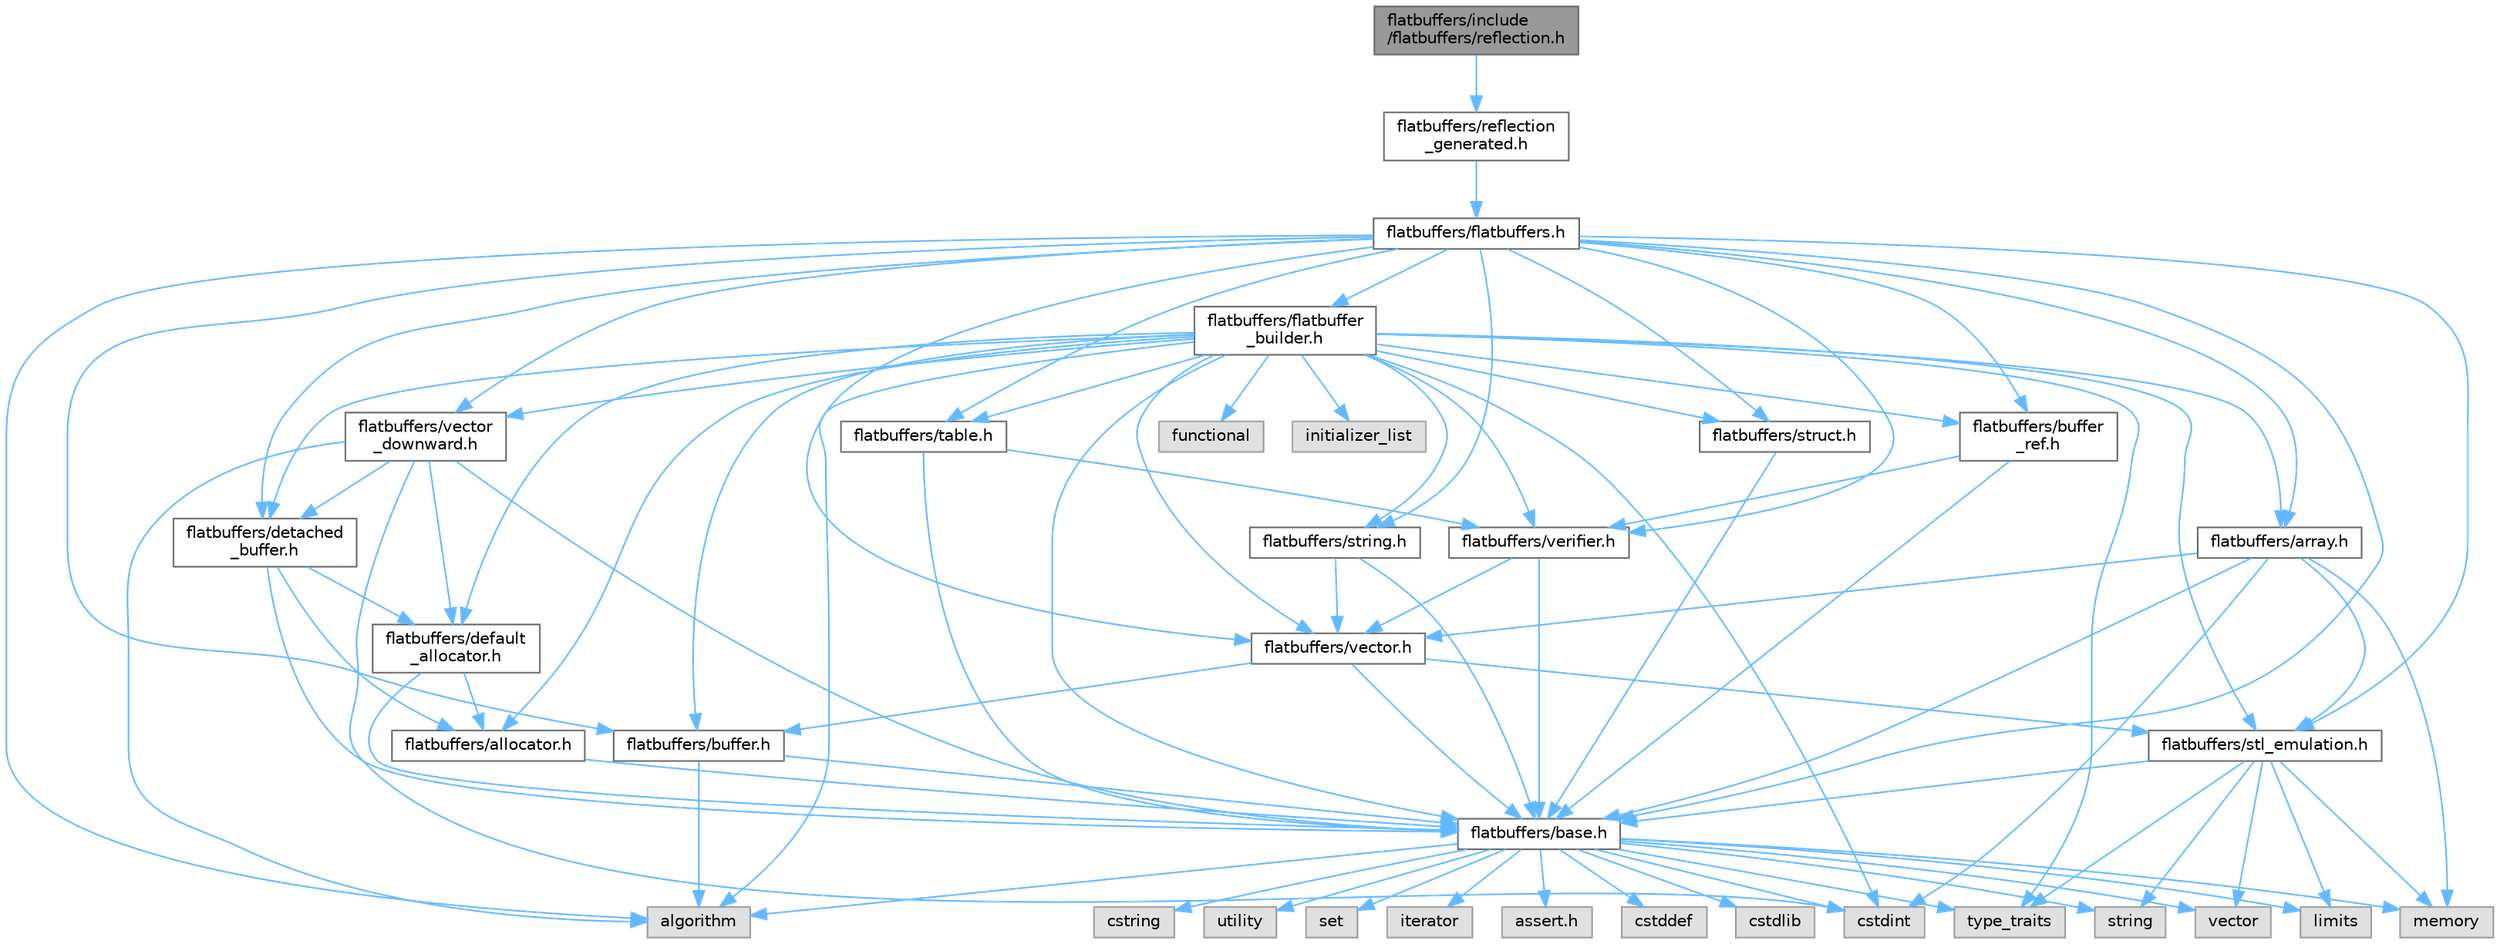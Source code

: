 digraph "flatbuffers/include/flatbuffers/reflection.h"
{
 // LATEX_PDF_SIZE
  bgcolor="transparent";
  edge [fontname=Helvetica,fontsize=10,labelfontname=Helvetica,labelfontsize=10];
  node [fontname=Helvetica,fontsize=10,shape=box,height=0.2,width=0.4];
  Node1 [id="Node000001",label="flatbuffers/include\l/flatbuffers/reflection.h",height=0.2,width=0.4,color="gray40", fillcolor="grey60", style="filled", fontcolor="black",tooltip=" "];
  Node1 -> Node2 [id="edge86_Node000001_Node000002",color="steelblue1",style="solid",tooltip=" "];
  Node2 [id="Node000002",label="flatbuffers/reflection\l_generated.h",height=0.2,width=0.4,color="grey40", fillcolor="white", style="filled",URL="$reflection__generated_8h.html",tooltip=" "];
  Node2 -> Node3 [id="edge87_Node000002_Node000003",color="steelblue1",style="solid",tooltip=" "];
  Node3 [id="Node000003",label="flatbuffers/flatbuffers.h",height=0.2,width=0.4,color="grey40", fillcolor="white", style="filled",URL="$flatbuffers_8h.html",tooltip=" "];
  Node3 -> Node4 [id="edge88_Node000003_Node000004",color="steelblue1",style="solid",tooltip=" "];
  Node4 [id="Node000004",label="algorithm",height=0.2,width=0.4,color="grey60", fillcolor="#E0E0E0", style="filled",tooltip=" "];
  Node3 -> Node5 [id="edge89_Node000003_Node000005",color="steelblue1",style="solid",tooltip=" "];
  Node5 [id="Node000005",label="flatbuffers/array.h",height=0.2,width=0.4,color="grey40", fillcolor="white", style="filled",URL="$array_8h.html",tooltip=" "];
  Node5 -> Node6 [id="edge90_Node000005_Node000006",color="steelblue1",style="solid",tooltip=" "];
  Node6 [id="Node000006",label="cstdint",height=0.2,width=0.4,color="grey60", fillcolor="#E0E0E0", style="filled",tooltip=" "];
  Node5 -> Node7 [id="edge91_Node000005_Node000007",color="steelblue1",style="solid",tooltip=" "];
  Node7 [id="Node000007",label="memory",height=0.2,width=0.4,color="grey60", fillcolor="#E0E0E0", style="filled",tooltip=" "];
  Node5 -> Node8 [id="edge92_Node000005_Node000008",color="steelblue1",style="solid",tooltip=" "];
  Node8 [id="Node000008",label="flatbuffers/base.h",height=0.2,width=0.4,color="grey40", fillcolor="white", style="filled",URL="$base_8h.html",tooltip=" "];
  Node8 -> Node9 [id="edge93_Node000008_Node000009",color="steelblue1",style="solid",tooltip=" "];
  Node9 [id="Node000009",label="assert.h",height=0.2,width=0.4,color="grey60", fillcolor="#E0E0E0", style="filled",tooltip=" "];
  Node8 -> Node6 [id="edge94_Node000008_Node000006",color="steelblue1",style="solid",tooltip=" "];
  Node8 -> Node10 [id="edge95_Node000008_Node000010",color="steelblue1",style="solid",tooltip=" "];
  Node10 [id="Node000010",label="cstddef",height=0.2,width=0.4,color="grey60", fillcolor="#E0E0E0", style="filled",tooltip=" "];
  Node8 -> Node11 [id="edge96_Node000008_Node000011",color="steelblue1",style="solid",tooltip=" "];
  Node11 [id="Node000011",label="cstdlib",height=0.2,width=0.4,color="grey60", fillcolor="#E0E0E0", style="filled",tooltip=" "];
  Node8 -> Node12 [id="edge97_Node000008_Node000012",color="steelblue1",style="solid",tooltip=" "];
  Node12 [id="Node000012",label="cstring",height=0.2,width=0.4,color="grey60", fillcolor="#E0E0E0", style="filled",tooltip=" "];
  Node8 -> Node13 [id="edge98_Node000008_Node000013",color="steelblue1",style="solid",tooltip=" "];
  Node13 [id="Node000013",label="utility",height=0.2,width=0.4,color="grey60", fillcolor="#E0E0E0", style="filled",tooltip=" "];
  Node8 -> Node14 [id="edge99_Node000008_Node000014",color="steelblue1",style="solid",tooltip=" "];
  Node14 [id="Node000014",label="string",height=0.2,width=0.4,color="grey60", fillcolor="#E0E0E0", style="filled",tooltip=" "];
  Node8 -> Node15 [id="edge100_Node000008_Node000015",color="steelblue1",style="solid",tooltip=" "];
  Node15 [id="Node000015",label="type_traits",height=0.2,width=0.4,color="grey60", fillcolor="#E0E0E0", style="filled",tooltip=" "];
  Node8 -> Node16 [id="edge101_Node000008_Node000016",color="steelblue1",style="solid",tooltip=" "];
  Node16 [id="Node000016",label="vector",height=0.2,width=0.4,color="grey60", fillcolor="#E0E0E0", style="filled",tooltip=" "];
  Node8 -> Node17 [id="edge102_Node000008_Node000017",color="steelblue1",style="solid",tooltip=" "];
  Node17 [id="Node000017",label="set",height=0.2,width=0.4,color="grey60", fillcolor="#E0E0E0", style="filled",tooltip=" "];
  Node8 -> Node4 [id="edge103_Node000008_Node000004",color="steelblue1",style="solid",tooltip=" "];
  Node8 -> Node18 [id="edge104_Node000008_Node000018",color="steelblue1",style="solid",tooltip=" "];
  Node18 [id="Node000018",label="limits",height=0.2,width=0.4,color="grey60", fillcolor="#E0E0E0", style="filled",tooltip=" "];
  Node8 -> Node19 [id="edge105_Node000008_Node000019",color="steelblue1",style="solid",tooltip=" "];
  Node19 [id="Node000019",label="iterator",height=0.2,width=0.4,color="grey60", fillcolor="#E0E0E0", style="filled",tooltip=" "];
  Node8 -> Node7 [id="edge106_Node000008_Node000007",color="steelblue1",style="solid",tooltip=" "];
  Node5 -> Node20 [id="edge107_Node000005_Node000020",color="steelblue1",style="solid",tooltip=" "];
  Node20 [id="Node000020",label="flatbuffers/stl_emulation.h",height=0.2,width=0.4,color="grey40", fillcolor="white", style="filled",URL="$stl__emulation_8h.html",tooltip=" "];
  Node20 -> Node8 [id="edge108_Node000020_Node000008",color="steelblue1",style="solid",tooltip=" "];
  Node20 -> Node14 [id="edge109_Node000020_Node000014",color="steelblue1",style="solid",tooltip=" "];
  Node20 -> Node15 [id="edge110_Node000020_Node000015",color="steelblue1",style="solid",tooltip=" "];
  Node20 -> Node16 [id="edge111_Node000020_Node000016",color="steelblue1",style="solid",tooltip=" "];
  Node20 -> Node7 [id="edge112_Node000020_Node000007",color="steelblue1",style="solid",tooltip=" "];
  Node20 -> Node18 [id="edge113_Node000020_Node000018",color="steelblue1",style="solid",tooltip=" "];
  Node5 -> Node21 [id="edge114_Node000005_Node000021",color="steelblue1",style="solid",tooltip=" "];
  Node21 [id="Node000021",label="flatbuffers/vector.h",height=0.2,width=0.4,color="grey40", fillcolor="white", style="filled",URL="$vector_8h.html",tooltip=" "];
  Node21 -> Node8 [id="edge115_Node000021_Node000008",color="steelblue1",style="solid",tooltip=" "];
  Node21 -> Node22 [id="edge116_Node000021_Node000022",color="steelblue1",style="solid",tooltip=" "];
  Node22 [id="Node000022",label="flatbuffers/buffer.h",height=0.2,width=0.4,color="grey40", fillcolor="white", style="filled",URL="$buffer_8h.html",tooltip=" "];
  Node22 -> Node4 [id="edge117_Node000022_Node000004",color="steelblue1",style="solid",tooltip=" "];
  Node22 -> Node8 [id="edge118_Node000022_Node000008",color="steelblue1",style="solid",tooltip=" "];
  Node21 -> Node20 [id="edge119_Node000021_Node000020",color="steelblue1",style="solid",tooltip=" "];
  Node3 -> Node8 [id="edge120_Node000003_Node000008",color="steelblue1",style="solid",tooltip=" "];
  Node3 -> Node22 [id="edge121_Node000003_Node000022",color="steelblue1",style="solid",tooltip=" "];
  Node3 -> Node23 [id="edge122_Node000003_Node000023",color="steelblue1",style="solid",tooltip=" "];
  Node23 [id="Node000023",label="flatbuffers/buffer\l_ref.h",height=0.2,width=0.4,color="grey40", fillcolor="white", style="filled",URL="$buffer__ref_8h.html",tooltip=" "];
  Node23 -> Node8 [id="edge123_Node000023_Node000008",color="steelblue1",style="solid",tooltip=" "];
  Node23 -> Node24 [id="edge124_Node000023_Node000024",color="steelblue1",style="solid",tooltip=" "];
  Node24 [id="Node000024",label="flatbuffers/verifier.h",height=0.2,width=0.4,color="grey40", fillcolor="white", style="filled",URL="$verifier_8h.html",tooltip=" "];
  Node24 -> Node8 [id="edge125_Node000024_Node000008",color="steelblue1",style="solid",tooltip=" "];
  Node24 -> Node21 [id="edge126_Node000024_Node000021",color="steelblue1",style="solid",tooltip=" "];
  Node3 -> Node25 [id="edge127_Node000003_Node000025",color="steelblue1",style="solid",tooltip=" "];
  Node25 [id="Node000025",label="flatbuffers/detached\l_buffer.h",height=0.2,width=0.4,color="grey40", fillcolor="white", style="filled",URL="$detached__buffer_8h.html",tooltip=" "];
  Node25 -> Node26 [id="edge128_Node000025_Node000026",color="steelblue1",style="solid",tooltip=" "];
  Node26 [id="Node000026",label="flatbuffers/allocator.h",height=0.2,width=0.4,color="grey40", fillcolor="white", style="filled",URL="$allocator_8h.html",tooltip=" "];
  Node26 -> Node8 [id="edge129_Node000026_Node000008",color="steelblue1",style="solid",tooltip=" "];
  Node25 -> Node8 [id="edge130_Node000025_Node000008",color="steelblue1",style="solid",tooltip=" "];
  Node25 -> Node27 [id="edge131_Node000025_Node000027",color="steelblue1",style="solid",tooltip=" "];
  Node27 [id="Node000027",label="flatbuffers/default\l_allocator.h",height=0.2,width=0.4,color="grey40", fillcolor="white", style="filled",URL="$default__allocator_8h.html",tooltip=" "];
  Node27 -> Node26 [id="edge132_Node000027_Node000026",color="steelblue1",style="solid",tooltip=" "];
  Node27 -> Node8 [id="edge133_Node000027_Node000008",color="steelblue1",style="solid",tooltip=" "];
  Node3 -> Node28 [id="edge134_Node000003_Node000028",color="steelblue1",style="solid",tooltip=" "];
  Node28 [id="Node000028",label="flatbuffers/flatbuffer\l_builder.h",height=0.2,width=0.4,color="grey40", fillcolor="white", style="filled",URL="$flatbuffer__builder_8h.html",tooltip=" "];
  Node28 -> Node4 [id="edge135_Node000028_Node000004",color="steelblue1",style="solid",tooltip=" "];
  Node28 -> Node6 [id="edge136_Node000028_Node000006",color="steelblue1",style="solid",tooltip=" "];
  Node28 -> Node29 [id="edge137_Node000028_Node000029",color="steelblue1",style="solid",tooltip=" "];
  Node29 [id="Node000029",label="functional",height=0.2,width=0.4,color="grey60", fillcolor="#E0E0E0", style="filled",tooltip=" "];
  Node28 -> Node30 [id="edge138_Node000028_Node000030",color="steelblue1",style="solid",tooltip=" "];
  Node30 [id="Node000030",label="initializer_list",height=0.2,width=0.4,color="grey60", fillcolor="#E0E0E0", style="filled",tooltip=" "];
  Node28 -> Node15 [id="edge139_Node000028_Node000015",color="steelblue1",style="solid",tooltip=" "];
  Node28 -> Node26 [id="edge140_Node000028_Node000026",color="steelblue1",style="solid",tooltip=" "];
  Node28 -> Node5 [id="edge141_Node000028_Node000005",color="steelblue1",style="solid",tooltip=" "];
  Node28 -> Node8 [id="edge142_Node000028_Node000008",color="steelblue1",style="solid",tooltip=" "];
  Node28 -> Node22 [id="edge143_Node000028_Node000022",color="steelblue1",style="solid",tooltip=" "];
  Node28 -> Node23 [id="edge144_Node000028_Node000023",color="steelblue1",style="solid",tooltip=" "];
  Node28 -> Node27 [id="edge145_Node000028_Node000027",color="steelblue1",style="solid",tooltip=" "];
  Node28 -> Node25 [id="edge146_Node000028_Node000025",color="steelblue1",style="solid",tooltip=" "];
  Node28 -> Node20 [id="edge147_Node000028_Node000020",color="steelblue1",style="solid",tooltip=" "];
  Node28 -> Node31 [id="edge148_Node000028_Node000031",color="steelblue1",style="solid",tooltip=" "];
  Node31 [id="Node000031",label="flatbuffers/string.h",height=0.2,width=0.4,color="grey40", fillcolor="white", style="filled",URL="$string_8h.html",tooltip=" "];
  Node31 -> Node8 [id="edge149_Node000031_Node000008",color="steelblue1",style="solid",tooltip=" "];
  Node31 -> Node21 [id="edge150_Node000031_Node000021",color="steelblue1",style="solid",tooltip=" "];
  Node28 -> Node32 [id="edge151_Node000028_Node000032",color="steelblue1",style="solid",tooltip=" "];
  Node32 [id="Node000032",label="flatbuffers/struct.h",height=0.2,width=0.4,color="grey40", fillcolor="white", style="filled",URL="$struct_8h.html",tooltip=" "];
  Node32 -> Node8 [id="edge152_Node000032_Node000008",color="steelblue1",style="solid",tooltip=" "];
  Node28 -> Node33 [id="edge153_Node000028_Node000033",color="steelblue1",style="solid",tooltip=" "];
  Node33 [id="Node000033",label="flatbuffers/table.h",height=0.2,width=0.4,color="grey40", fillcolor="white", style="filled",URL="$table_8h.html",tooltip=" "];
  Node33 -> Node8 [id="edge154_Node000033_Node000008",color="steelblue1",style="solid",tooltip=" "];
  Node33 -> Node24 [id="edge155_Node000033_Node000024",color="steelblue1",style="solid",tooltip=" "];
  Node28 -> Node21 [id="edge156_Node000028_Node000021",color="steelblue1",style="solid",tooltip=" "];
  Node28 -> Node34 [id="edge157_Node000028_Node000034",color="steelblue1",style="solid",tooltip=" "];
  Node34 [id="Node000034",label="flatbuffers/vector\l_downward.h",height=0.2,width=0.4,color="grey40", fillcolor="white", style="filled",URL="$vector__downward_8h.html",tooltip=" "];
  Node34 -> Node4 [id="edge158_Node000034_Node000004",color="steelblue1",style="solid",tooltip=" "];
  Node34 -> Node6 [id="edge159_Node000034_Node000006",color="steelblue1",style="solid",tooltip=" "];
  Node34 -> Node8 [id="edge160_Node000034_Node000008",color="steelblue1",style="solid",tooltip=" "];
  Node34 -> Node27 [id="edge161_Node000034_Node000027",color="steelblue1",style="solid",tooltip=" "];
  Node34 -> Node25 [id="edge162_Node000034_Node000025",color="steelblue1",style="solid",tooltip=" "];
  Node28 -> Node24 [id="edge163_Node000028_Node000024",color="steelblue1",style="solid",tooltip=" "];
  Node3 -> Node20 [id="edge164_Node000003_Node000020",color="steelblue1",style="solid",tooltip=" "];
  Node3 -> Node31 [id="edge165_Node000003_Node000031",color="steelblue1",style="solid",tooltip=" "];
  Node3 -> Node32 [id="edge166_Node000003_Node000032",color="steelblue1",style="solid",tooltip=" "];
  Node3 -> Node33 [id="edge167_Node000003_Node000033",color="steelblue1",style="solid",tooltip=" "];
  Node3 -> Node21 [id="edge168_Node000003_Node000021",color="steelblue1",style="solid",tooltip=" "];
  Node3 -> Node34 [id="edge169_Node000003_Node000034",color="steelblue1",style="solid",tooltip=" "];
  Node3 -> Node24 [id="edge170_Node000003_Node000024",color="steelblue1",style="solid",tooltip=" "];
}
